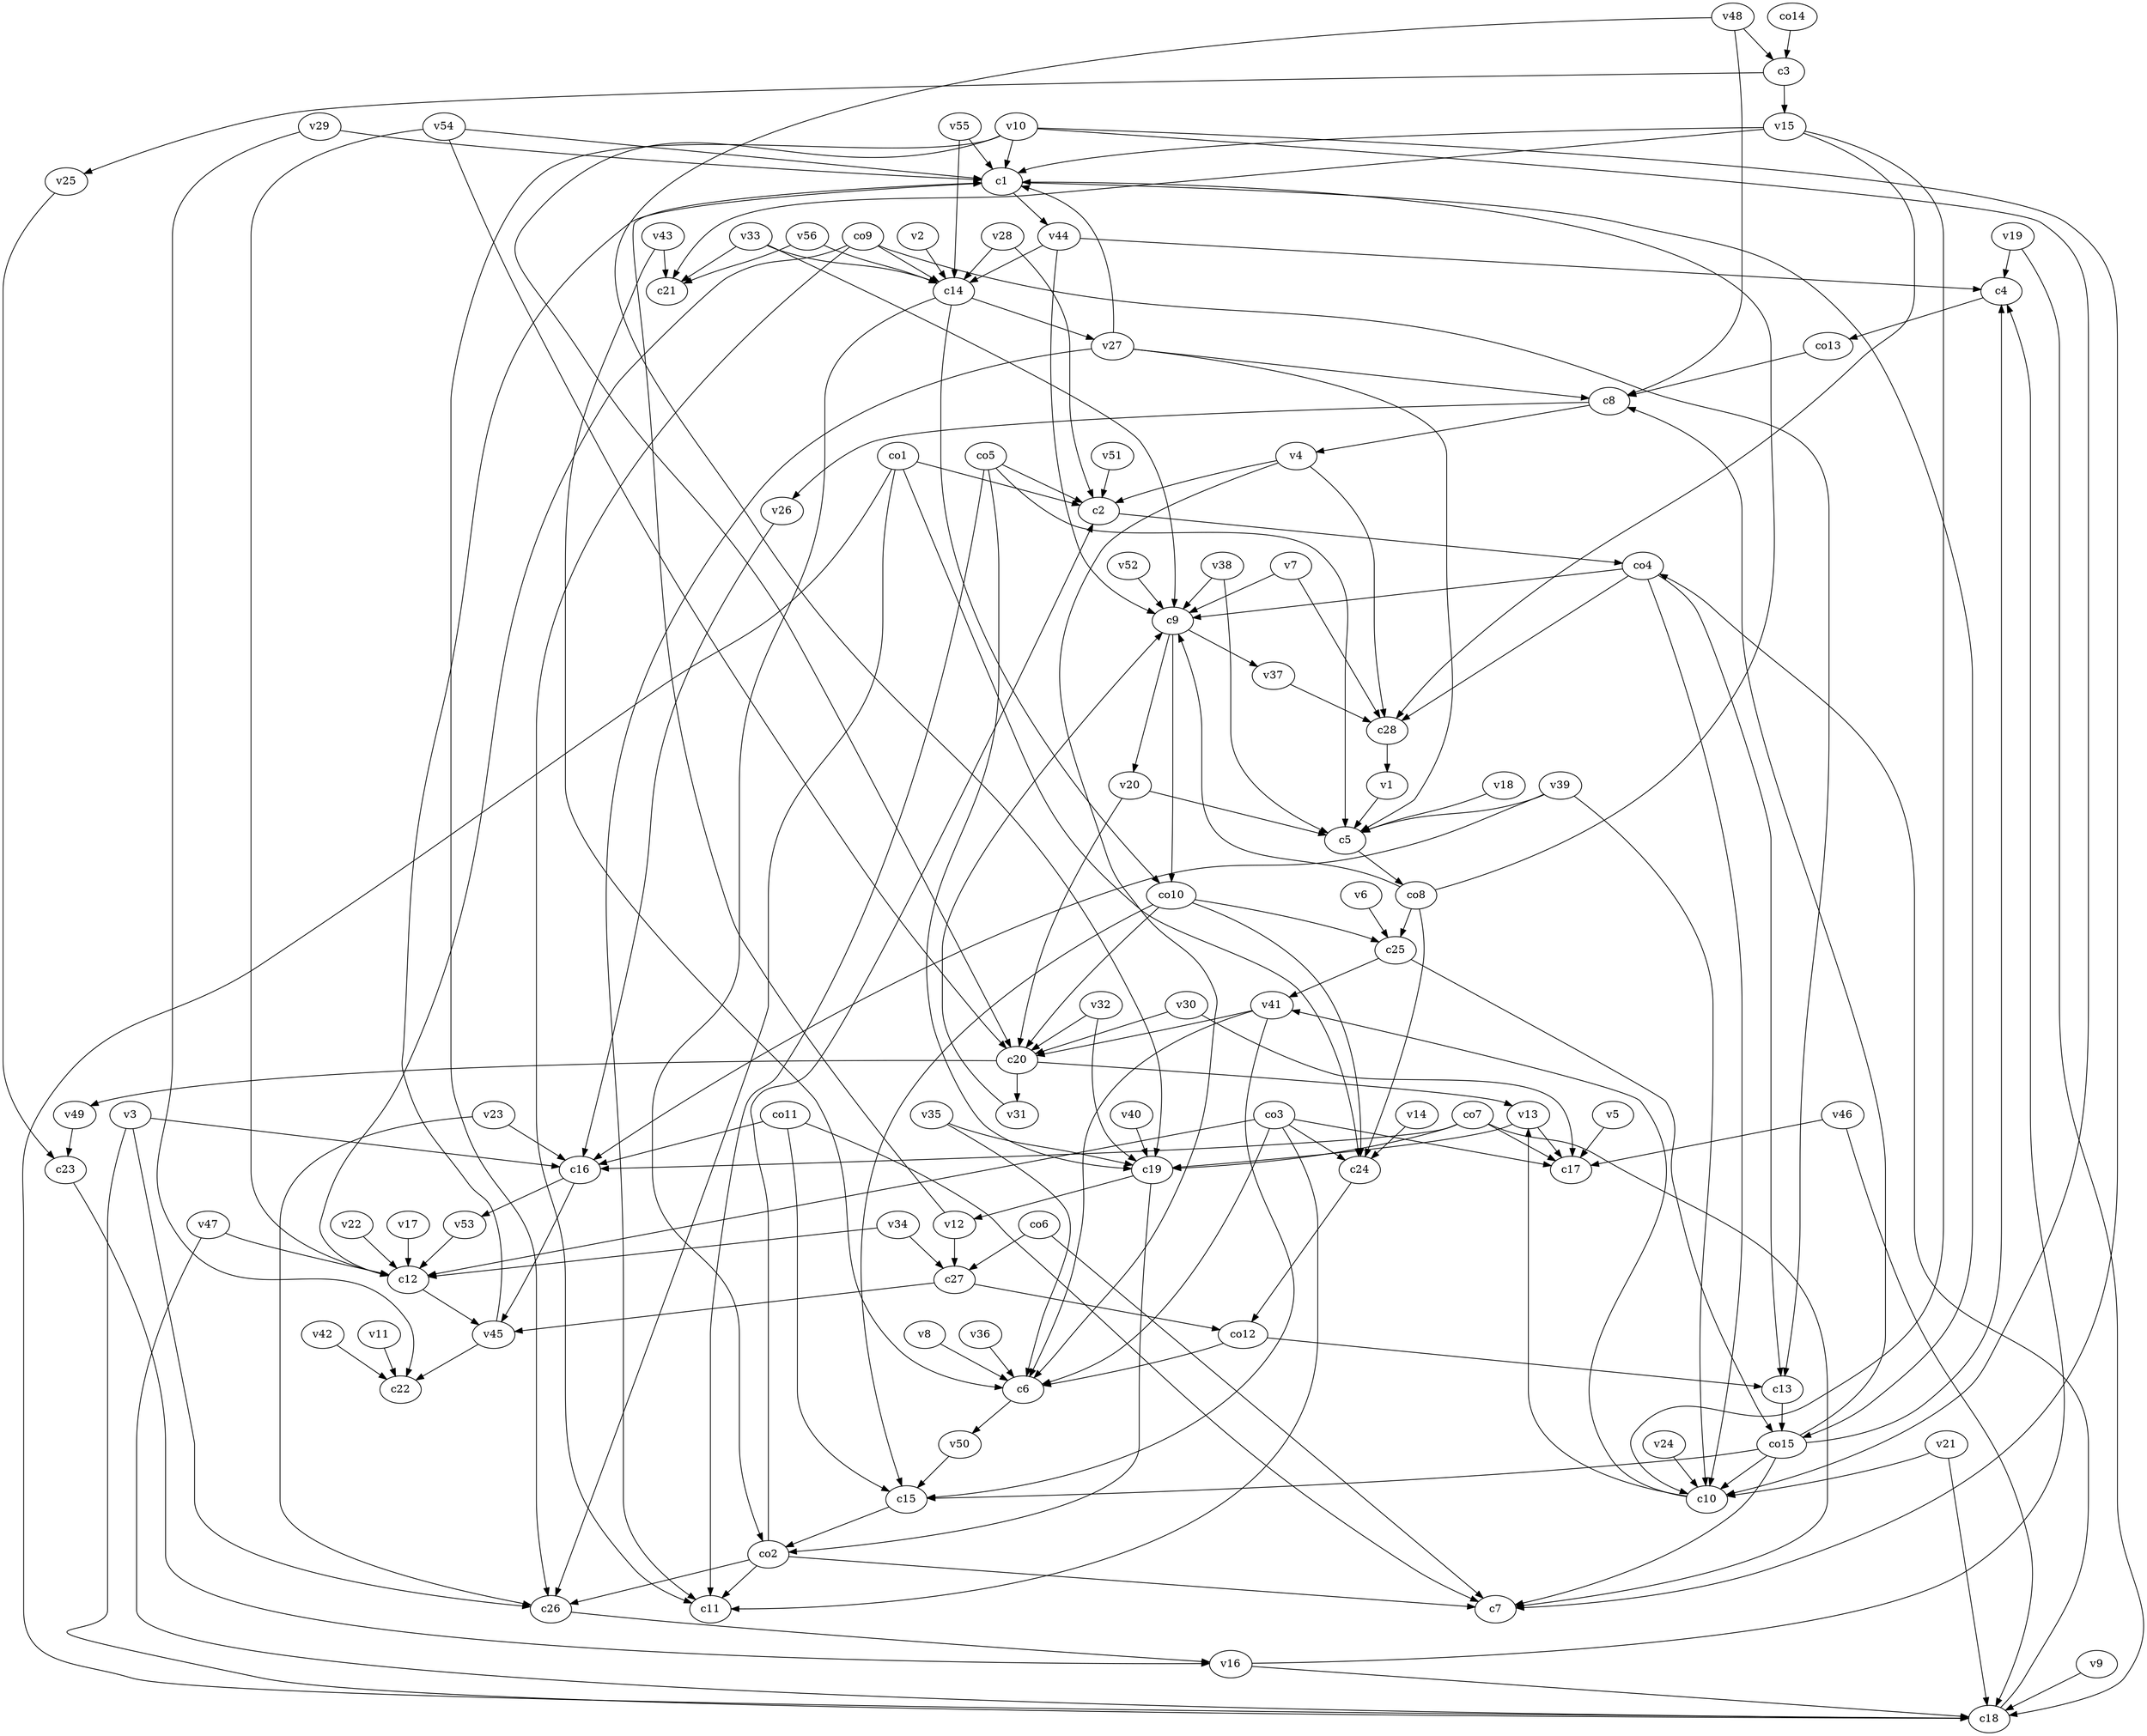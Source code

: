 strict digraph  {
c1;
c2;
c3;
c4;
c5;
c6;
c7;
c8;
c9;
c10;
c11;
c12;
c13;
c14;
c15;
c16;
c17;
c18;
c19;
c20;
c21;
c22;
c23;
c24;
c25;
c26;
c27;
c28;
v1;
v2;
v3;
v4;
v5;
v6;
v7;
v8;
v9;
v10;
v11;
v12;
v13;
v14;
v15;
v16;
v17;
v18;
v19;
v20;
v21;
v22;
v23;
v24;
v25;
v26;
v27;
v28;
v29;
v30;
v31;
v32;
v33;
v34;
v35;
v36;
v37;
v38;
v39;
v40;
v41;
v42;
v43;
v44;
v45;
v46;
v47;
v48;
v49;
v50;
v51;
v52;
v53;
v54;
v55;
v56;
co1;
co2;
co3;
co4;
co5;
co6;
co7;
co8;
co9;
co10;
co11;
co12;
co13;
co14;
co15;
c1 -> v44  [weight=1];
c1 -> co15  [weight=1];
c2 -> co4  [weight=1];
c3 -> v15  [weight=1];
c3 -> v25  [weight=1];
c4 -> co13  [weight=1];
c5 -> co8  [weight=1];
c6 -> v50  [weight=1];
c8 -> v26  [weight=1];
c8 -> v4  [weight=1];
c9 -> v37  [weight=1];
c9 -> co10  [weight=1];
c9 -> v20  [weight=1];
c10 -> v41  [weight=1];
c10 -> v13  [weight=1];
c12 -> v45  [weight=1];
c13 -> co15  [weight=1];
c14 -> co10  [weight=1];
c14 -> co2  [weight=1];
c14 -> v27  [weight=1];
c15 -> co2  [weight=1];
c16 -> v45  [weight=1];
c16 -> v53  [weight=1];
c18 -> co4  [weight=1];
c19 -> v12  [weight=1];
c19 -> co2  [weight=1];
c20 -> v13  [weight=1];
c20 -> v31  [weight=1];
c20 -> v49  [weight=1];
c23 -> v16  [weight=1];
c24 -> co12  [weight=1];
c25 -> v41  [weight=1];
c25 -> co15  [weight=1];
c26 -> v16  [weight=1];
c27 -> co12  [weight=1];
c27 -> v45  [weight=1];
c28 -> v1  [weight=1];
v1 -> c5  [weight=1];
v2 -> c14  [weight=1];
v3 -> c18  [weight=1];
v3 -> c26  [weight=1];
v3 -> c16  [weight=1];
v4 -> c2  [weight=1];
v4 -> c6  [weight=1];
v4 -> c28  [weight=1];
v5 -> c17  [weight=1];
v6 -> c25  [weight=1];
v7 -> c9  [weight=1];
v7 -> c28  [weight=1];
v8 -> c6  [weight=1];
v9 -> c18  [weight=1];
v10 -> c20  [weight=1];
v10 -> c7  [weight=1];
v10 -> c26  [weight=1];
v10 -> c10  [weight=1];
v10 -> c1  [weight=1];
v11 -> c22  [weight=1];
v12 -> c27  [weight=1];
v12 -> c1  [weight=1];
v13 -> c17  [weight=1];
v13 -> c19  [weight=1];
v14 -> c24  [weight=1];
v15 -> c21  [weight=1];
v15 -> c1  [weight=1];
v15 -> c28  [weight=1];
v15 -> c10  [weight=1];
v16 -> c18  [weight=1];
v16 -> c4  [weight=1];
v17 -> c12  [weight=1];
v18 -> c5  [weight=1];
v19 -> c4  [weight=1];
v19 -> c18  [weight=1];
v20 -> c5  [weight=1];
v20 -> c20  [weight=1];
v21 -> c18  [weight=1];
v21 -> c10  [weight=1];
v22 -> c12  [weight=1];
v23 -> c16  [weight=1];
v23 -> c26  [weight=1];
v24 -> c10  [weight=1];
v25 -> c23  [weight=1];
v26 -> c16  [weight=1];
v27 -> c8  [weight=1];
v27 -> c5  [weight=1];
v27 -> c1  [weight=1];
v27 -> c11  [weight=1];
v28 -> c2  [weight=1];
v28 -> c14  [weight=1];
v29 -> c1  [weight=1];
v29 -> c22  [weight=1];
v30 -> c17  [weight=1];
v30 -> c20  [weight=1];
v31 -> c9  [weight=1];
v32 -> c20  [weight=1];
v32 -> c19  [weight=1];
v33 -> c9  [weight=1];
v33 -> c14  [weight=1];
v33 -> c21  [weight=1];
v34 -> c12  [weight=1];
v34 -> c27  [weight=1];
v35 -> c6  [weight=1];
v35 -> c19  [weight=1];
v36 -> c6  [weight=1];
v37 -> c28  [weight=1];
v38 -> c5  [weight=1];
v38 -> c9  [weight=1];
v39 -> c16  [weight=1];
v39 -> c5  [weight=1];
v39 -> c10  [weight=1];
v40 -> c19  [weight=1];
v41 -> c15  [weight=1];
v41 -> c20  [weight=1];
v41 -> c6  [weight=1];
v42 -> c22  [weight=1];
v43 -> c21  [weight=1];
v43 -> c6  [weight=1];
v44 -> c14  [weight=1];
v44 -> c4  [weight=1];
v44 -> c9  [weight=1];
v45 -> c22  [weight=1];
v45 -> c1  [weight=1];
v46 -> c18  [weight=1];
v46 -> c17  [weight=1];
v47 -> c18  [weight=1];
v47 -> c12  [weight=1];
v48 -> c3  [weight=1];
v48 -> c19  [weight=1];
v48 -> c8  [weight=1];
v49 -> c23  [weight=1];
v50 -> c15  [weight=1];
v51 -> c2  [weight=1];
v52 -> c9  [weight=1];
v53 -> c12  [weight=1];
v54 -> c20  [weight=1];
v54 -> c12  [weight=1];
v54 -> c1  [weight=1];
v55 -> c1  [weight=1];
v55 -> c14  [weight=1];
v56 -> c14  [weight=1];
v56 -> c21  [weight=1];
co1 -> c2  [weight=1];
co1 -> c24  [weight=1];
co1 -> c26  [weight=1];
co1 -> c18  [weight=1];
co2 -> c7  [weight=1];
co2 -> c26  [weight=1];
co2 -> c11  [weight=1];
co2 -> c2  [weight=1];
co3 -> c12  [weight=1];
co3 -> c24  [weight=1];
co3 -> c17  [weight=1];
co3 -> c6  [weight=1];
co3 -> c11  [weight=1];
co4 -> c10  [weight=1];
co4 -> c13  [weight=1];
co4 -> c9  [weight=1];
co4 -> c28  [weight=1];
co5 -> c5  [weight=1];
co5 -> c2  [weight=1];
co5 -> c11  [weight=1];
co5 -> c19  [weight=1];
co6 -> c27  [weight=1];
co6 -> c7  [weight=1];
co7 -> c17  [weight=1];
co7 -> c7  [weight=1];
co7 -> c19  [weight=1];
co7 -> c16  [weight=1];
co8 -> c25  [weight=1];
co8 -> c9  [weight=1];
co8 -> c24  [weight=1];
co8 -> c1  [weight=1];
co9 -> c14  [weight=1];
co9 -> c13  [weight=1];
co9 -> c12  [weight=1];
co9 -> c11  [weight=1];
co10 -> c25  [weight=1];
co10 -> c20  [weight=1];
co10 -> c24  [weight=1];
co10 -> c15  [weight=1];
co11 -> c15  [weight=1];
co11 -> c16  [weight=1];
co11 -> c7  [weight=1];
co12 -> c13  [weight=1];
co12 -> c6  [weight=1];
co13 -> c8  [weight=1];
co14 -> c3  [weight=1];
co15 -> c7  [weight=1];
co15 -> c15  [weight=1];
co15 -> c10  [weight=1];
co15 -> c4  [weight=1];
co15 -> c8  [weight=1];
}

